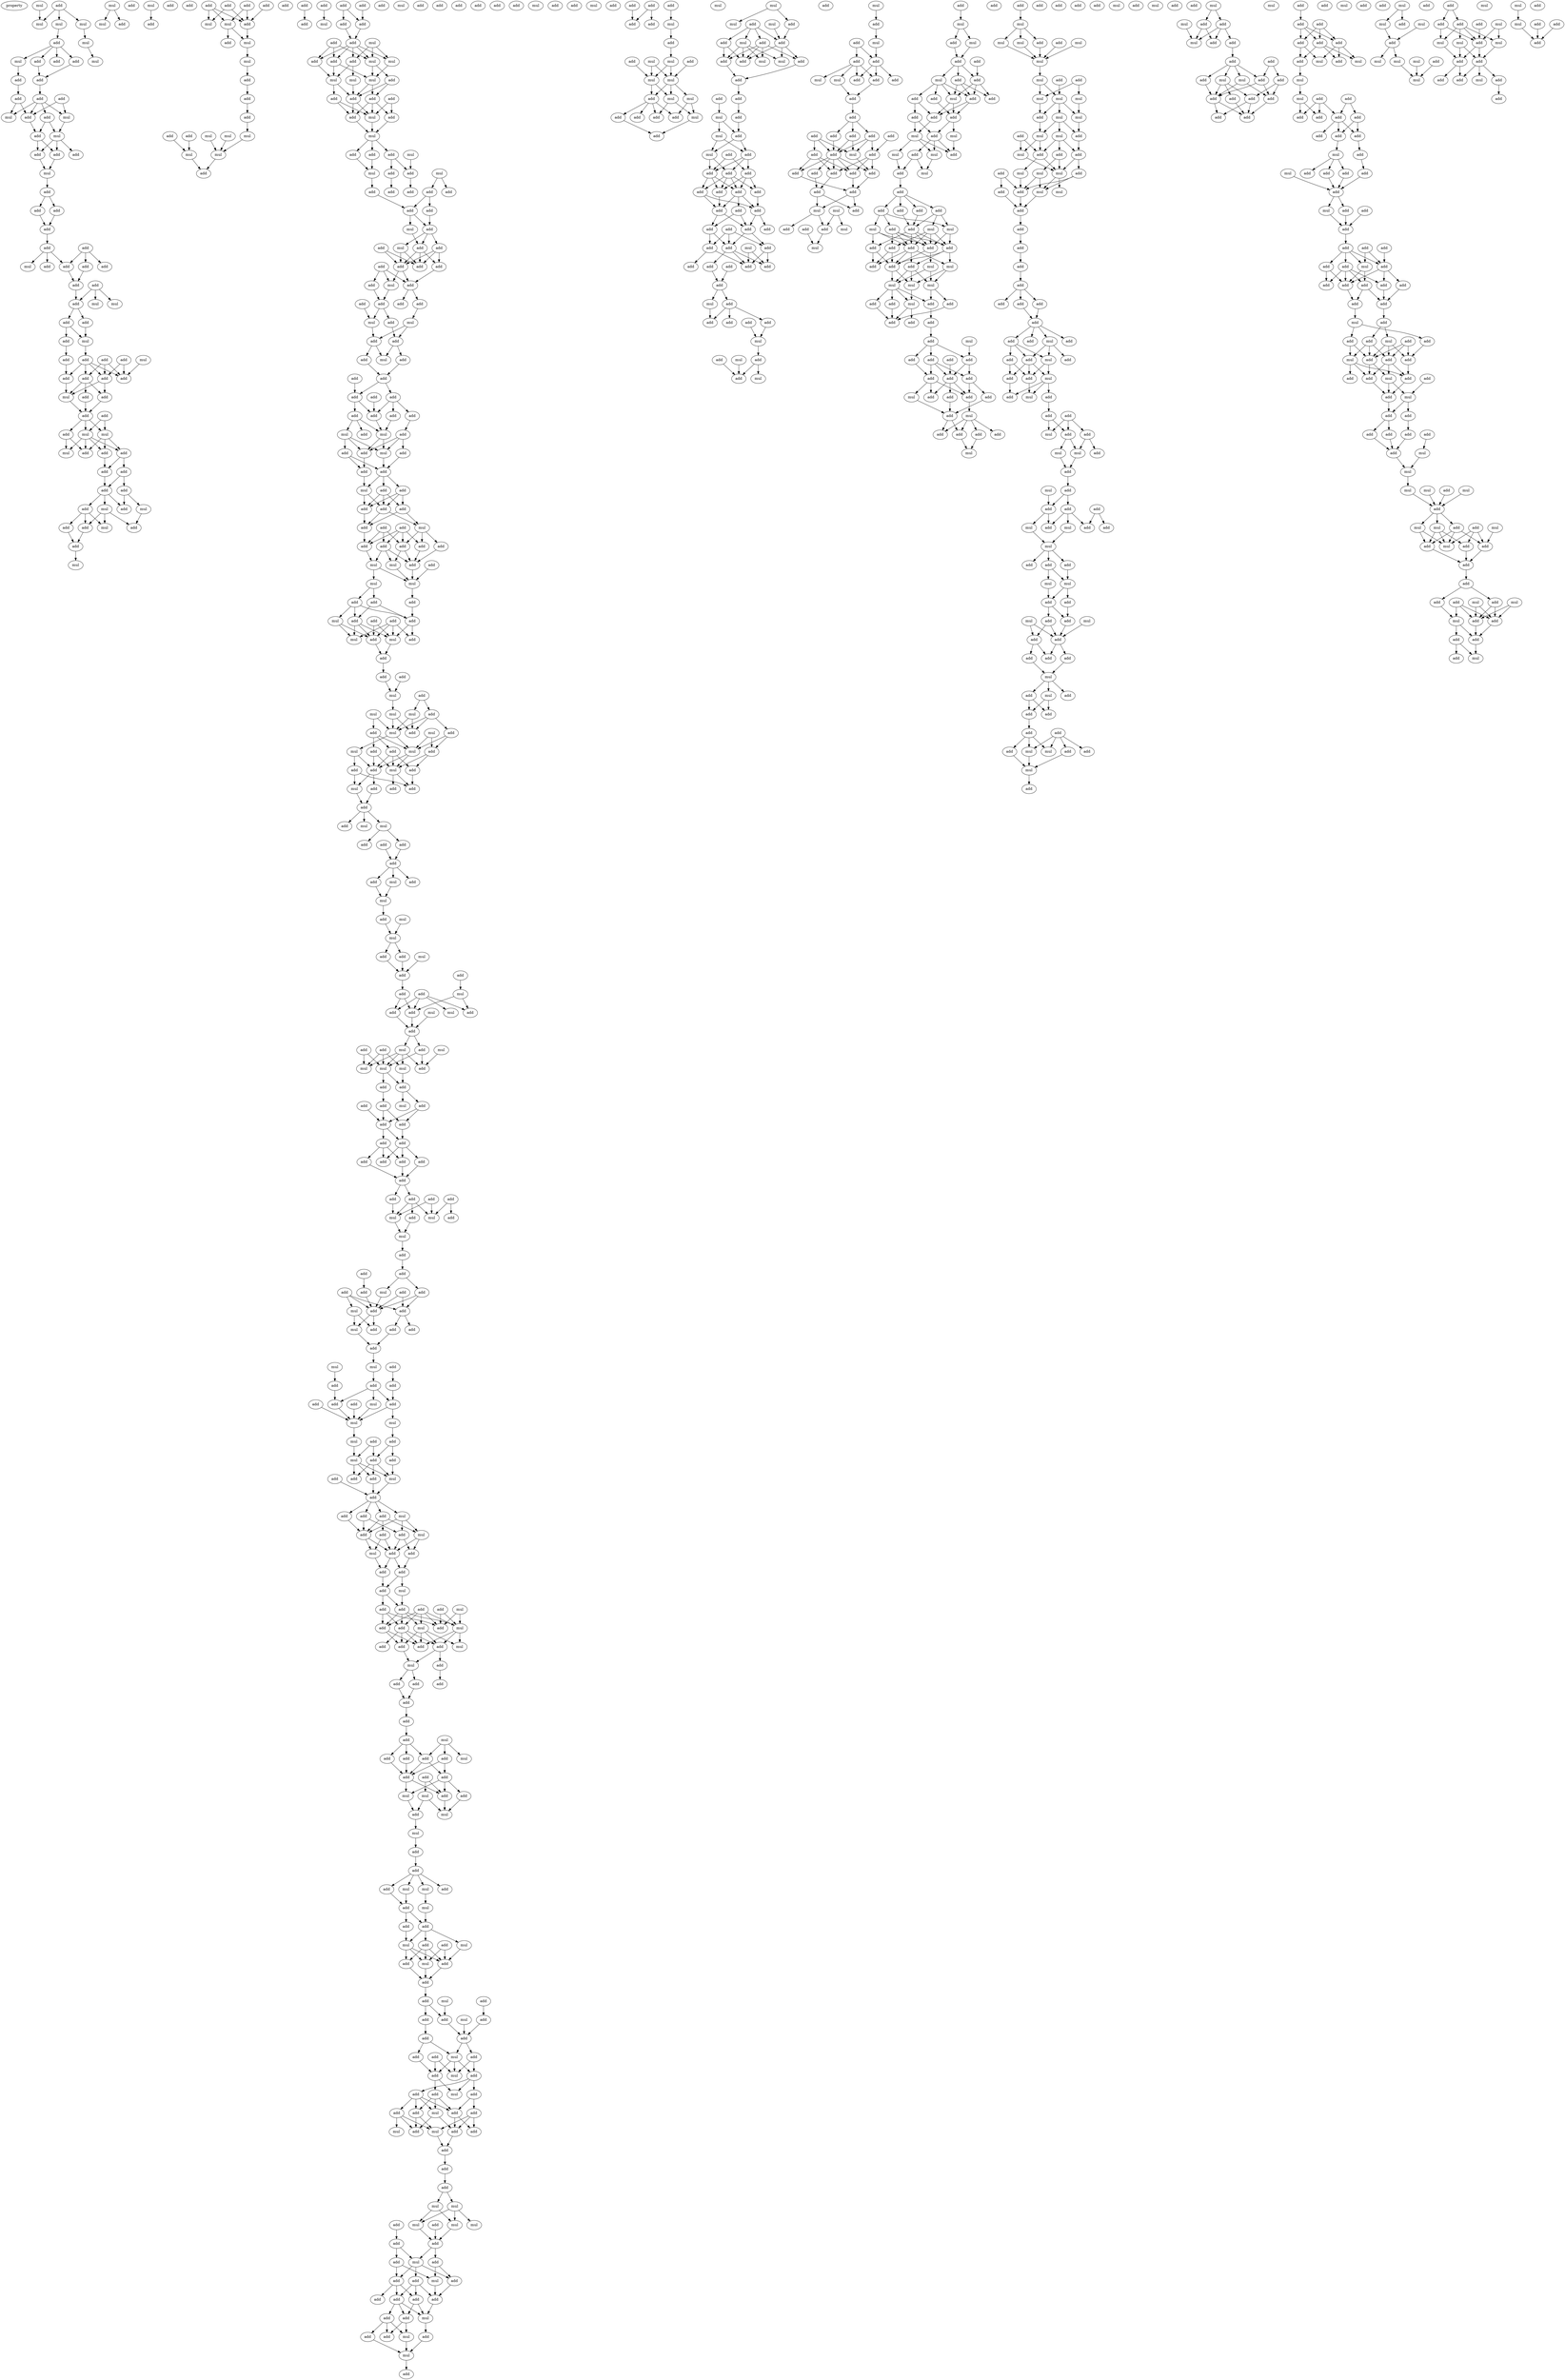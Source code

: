digraph {
    node [fontcolor=black]
    property [mul=2,lf=1.4]
    0 [ label = mul ];
    1 [ label = add ];
    2 [ label = mul ];
    3 [ label = mul ];
    4 [ label = mul ];
    5 [ label = add ];
    6 [ label = mul ];
    7 [ label = mul ];
    8 [ label = add ];
    9 [ label = mul ];
    10 [ label = add ];
    11 [ label = add ];
    12 [ label = add ];
    13 [ label = add ];
    14 [ label = add ];
    15 [ label = add ];
    16 [ label = add ];
    17 [ label = add ];
    18 [ label = add ];
    19 [ label = mul ];
    20 [ label = mul ];
    21 [ label = add ];
    22 [ label = mul ];
    23 [ label = add ];
    24 [ label = mul ];
    25 [ label = add ];
    26 [ label = add ];
    27 [ label = mul ];
    28 [ label = mul ];
    29 [ label = add ];
    30 [ label = add ];
    31 [ label = add ];
    32 [ label = add ];
    33 [ label = mul ];
    34 [ label = add ];
    35 [ label = add ];
    36 [ label = add ];
    37 [ label = add ];
    38 [ label = add ];
    39 [ label = add ];
    40 [ label = add ];
    41 [ label = add ];
    42 [ label = mul ];
    43 [ label = add ];
    44 [ label = add ];
    45 [ label = add ];
    46 [ label = add ];
    47 [ label = add ];
    48 [ label = mul ];
    49 [ label = mul ];
    50 [ label = add ];
    51 [ label = add ];
    52 [ label = mul ];
    53 [ label = add ];
    54 [ label = add ];
    55 [ label = mul ];
    56 [ label = add ];
    57 [ label = add ];
    58 [ label = add ];
    59 [ label = add ];
    60 [ label = add ];
    61 [ label = add ];
    62 [ label = add ];
    63 [ label = add ];
    64 [ label = add ];
    65 [ label = add ];
    66 [ label = mul ];
    67 [ label = add ];
    68 [ label = add ];
    69 [ label = add ];
    70 [ label = mul ];
    71 [ label = mul ];
    72 [ label = add ];
    73 [ label = add ];
    74 [ label = mul ];
    75 [ label = add ];
    76 [ label = add ];
    77 [ label = add ];
    78 [ label = add ];
    79 [ label = add ];
    80 [ label = mul ];
    81 [ label = add ];
    82 [ label = mul ];
    83 [ label = add ];
    84 [ label = add ];
    85 [ label = add ];
    86 [ label = add ];
    87 [ label = mul ];
    88 [ label = add ];
    89 [ label = add ];
    90 [ label = add ];
    91 [ label = add ];
    92 [ label = add ];
    93 [ label = mul ];
    94 [ label = mul ];
    95 [ label = mul ];
    96 [ label = add ];
    97 [ label = mul ];
    98 [ label = add ];
    99 [ label = mul ];
    100 [ label = add ];
    101 [ label = add ];
    102 [ label = add ];
    103 [ label = add ];
    104 [ label = add ];
    105 [ label = mul ];
    106 [ label = mul ];
    107 [ label = add ];
    108 [ label = mul ];
    109 [ label = mul ];
    110 [ label = mul ];
    111 [ label = add ];
    112 [ label = add ];
    113 [ label = add ];
    114 [ label = add ];
    115 [ label = add ];
    116 [ label = mul ];
    117 [ label = add ];
    118 [ label = add ];
    119 [ label = add ];
    120 [ label = mul ];
    121 [ label = add ];
    122 [ label = add ];
    123 [ label = add ];
    124 [ label = mul ];
    125 [ label = add ];
    126 [ label = add ];
    127 [ label = mul ];
    128 [ label = mul ];
    129 [ label = mul ];
    130 [ label = mul ];
    131 [ label = add ];
    132 [ label = add ];
    133 [ label = add ];
    134 [ label = add ];
    135 [ label = add ];
    136 [ label = add ];
    137 [ label = mul ];
    138 [ label = add ];
    139 [ label = mul ];
    140 [ label = mul ];
    141 [ label = add ];
    142 [ label = add ];
    143 [ label = add ];
    144 [ label = mul ];
    145 [ label = add ];
    146 [ label = add ];
    147 [ label = mul ];
    148 [ label = add ];
    149 [ label = add ];
    150 [ label = add ];
    151 [ label = add ];
    152 [ label = add ];
    153 [ label = add ];
    154 [ label = add ];
    155 [ label = add ];
    156 [ label = mul ];
    157 [ label = add ];
    158 [ label = add ];
    159 [ label = add ];
    160 [ label = add ];
    161 [ label = mul ];
    162 [ label = mul ];
    163 [ label = add ];
    164 [ label = add ];
    165 [ label = add ];
    166 [ label = add ];
    167 [ label = add ];
    168 [ label = add ];
    169 [ label = mul ];
    170 [ label = add ];
    171 [ label = add ];
    172 [ label = add ];
    173 [ label = add ];
    174 [ label = mul ];
    175 [ label = add ];
    176 [ label = mul ];
    177 [ label = add ];
    178 [ label = add ];
    179 [ label = mul ];
    180 [ label = add ];
    181 [ label = add ];
    182 [ label = add ];
    183 [ label = add ];
    184 [ label = add ];
    185 [ label = add ];
    186 [ label = add ];
    187 [ label = add ];
    188 [ label = add ];
    189 [ label = add ];
    190 [ label = add ];
    191 [ label = add ];
    192 [ label = mul ];
    193 [ label = mul ];
    194 [ label = add ];
    195 [ label = add ];
    196 [ label = add ];
    197 [ label = add ];
    198 [ label = add ];
    199 [ label = mul ];
    200 [ label = add ];
    201 [ label = add ];
    202 [ label = add ];
    203 [ label = add ];
    204 [ label = mul ];
    205 [ label = add ];
    206 [ label = add ];
    207 [ label = add ];
    208 [ label = add ];
    209 [ label = add ];
    210 [ label = add ];
    211 [ label = mul ];
    212 [ label = add ];
    213 [ label = add ];
    214 [ label = add ];
    215 [ label = add ];
    216 [ label = add ];
    217 [ label = add ];
    218 [ label = add ];
    219 [ label = mul ];
    220 [ label = mul ];
    221 [ label = mul ];
    222 [ label = mul ];
    223 [ label = add ];
    224 [ label = add ];
    225 [ label = add ];
    226 [ label = mul ];
    227 [ label = add ];
    228 [ label = add ];
    229 [ label = add ];
    230 [ label = add ];
    231 [ label = add ];
    232 [ label = add ];
    233 [ label = mul ];
    234 [ label = mul ];
    235 [ label = add ];
    236 [ label = add ];
    237 [ label = add ];
    238 [ label = mul ];
    239 [ label = add ];
    240 [ label = mul ];
    241 [ label = mul ];
    242 [ label = add ];
    243 [ label = mul ];
    244 [ label = mul ];
    245 [ label = add ];
    246 [ label = mul ];
    247 [ label = add ];
    248 [ label = add ];
    249 [ label = mul ];
    250 [ label = add ];
    251 [ label = add ];
    252 [ label = mul ];
    253 [ label = add ];
    254 [ label = add ];
    255 [ label = add ];
    256 [ label = add ];
    257 [ label = mul ];
    258 [ label = add ];
    259 [ label = add ];
    260 [ label = mul ];
    261 [ label = add ];
    262 [ label = add ];
    263 [ label = add ];
    264 [ label = mul ];
    265 [ label = add ];
    266 [ label = mul ];
    267 [ label = add ];
    268 [ label = add ];
    269 [ label = add ];
    270 [ label = add ];
    271 [ label = add ];
    272 [ label = add ];
    273 [ label = add ];
    274 [ label = mul ];
    275 [ label = add ];
    276 [ label = mul ];
    277 [ label = add ];
    278 [ label = mul ];
    279 [ label = mul ];
    280 [ label = add ];
    281 [ label = add ];
    282 [ label = add ];
    283 [ label = mul ];
    284 [ label = add ];
    285 [ label = add ];
    286 [ label = add ];
    287 [ label = add ];
    288 [ label = mul ];
    289 [ label = mul ];
    290 [ label = add ];
    291 [ label = mul ];
    292 [ label = add ];
    293 [ label = add ];
    294 [ label = add ];
    295 [ label = add ];
    296 [ label = mul ];
    297 [ label = mul ];
    298 [ label = add ];
    299 [ label = add ];
    300 [ label = mul ];
    301 [ label = mul ];
    302 [ label = mul ];
    303 [ label = add ];
    304 [ label = add ];
    305 [ label = add ];
    306 [ label = add ];
    307 [ label = mul ];
    308 [ label = add ];
    309 [ label = add ];
    310 [ label = add ];
    311 [ label = add ];
    312 [ label = add ];
    313 [ label = add ];
    314 [ label = add ];
    315 [ label = add ];
    316 [ label = add ];
    317 [ label = add ];
    318 [ label = add ];
    319 [ label = add ];
    320 [ label = add ];
    321 [ label = add ];
    322 [ label = add ];
    323 [ label = add ];
    324 [ label = mul ];
    325 [ label = add ];
    326 [ label = mul ];
    327 [ label = mul ];
    328 [ label = add ];
    329 [ label = mul ];
    330 [ label = add ];
    331 [ label = add ];
    332 [ label = add ];
    333 [ label = add ];
    334 [ label = add ];
    335 [ label = add ];
    336 [ label = add ];
    337 [ label = mul ];
    338 [ label = add ];
    339 [ label = add ];
    340 [ label = mul ];
    341 [ label = add ];
    342 [ label = mul ];
    343 [ label = add ];
    344 [ label = add ];
    345 [ label = add ];
    346 [ label = mul ];
    347 [ label = add ];
    348 [ label = mul ];
    349 [ label = add ];
    350 [ label = add ];
    351 [ label = add ];
    352 [ label = add ];
    353 [ label = add ];
    354 [ label = add ];
    355 [ label = mul ];
    356 [ label = add ];
    357 [ label = mul ];
    358 [ label = mul ];
    359 [ label = mul ];
    360 [ label = add ];
    361 [ label = add ];
    362 [ label = add ];
    363 [ label = add ];
    364 [ label = mul ];
    365 [ label = add ];
    366 [ label = add ];
    367 [ label = add ];
    368 [ label = mul ];
    369 [ label = add ];
    370 [ label = add ];
    371 [ label = add ];
    372 [ label = add ];
    373 [ label = add ];
    374 [ label = mul ];
    375 [ label = add ];
    376 [ label = add ];
    377 [ label = add ];
    378 [ label = mul ];
    379 [ label = add ];
    380 [ label = add ];
    381 [ label = mul ];
    382 [ label = add ];
    383 [ label = add ];
    384 [ label = add ];
    385 [ label = mul ];
    386 [ label = add ];
    387 [ label = add ];
    388 [ label = add ];
    389 [ label = add ];
    390 [ label = mul ];
    391 [ label = mul ];
    392 [ label = add ];
    393 [ label = add ];
    394 [ label = add ];
    395 [ label = mul ];
    396 [ label = add ];
    397 [ label = mul ];
    398 [ label = add ];
    399 [ label = add ];
    400 [ label = add ];
    401 [ label = add ];
    402 [ label = mul ];
    403 [ label = add ];
    404 [ label = add ];
    405 [ label = add ];
    406 [ label = add ];
    407 [ label = add ];
    408 [ label = mul ];
    409 [ label = add ];
    410 [ label = add ];
    411 [ label = add ];
    412 [ label = add ];
    413 [ label = add ];
    414 [ label = mul ];
    415 [ label = add ];
    416 [ label = add ];
    417 [ label = add ];
    418 [ label = add ];
    419 [ label = mul ];
    420 [ label = mul ];
    421 [ label = add ];
    422 [ label = mul ];
    423 [ label = add ];
    424 [ label = mul ];
    425 [ label = add ];
    426 [ label = add ];
    427 [ label = add ];
    428 [ label = add ];
    429 [ label = mul ];
    430 [ label = add ];
    431 [ label = mul ];
    432 [ label = mul ];
    433 [ label = add ];
    434 [ label = add ];
    435 [ label = add ];
    436 [ label = add ];
    437 [ label = mul ];
    438 [ label = mul ];
    439 [ label = add ];
    440 [ label = mul ];
    441 [ label = add ];
    442 [ label = add ];
    443 [ label = mul ];
    444 [ label = add ];
    445 [ label = add ];
    446 [ label = add ];
    447 [ label = mul ];
    448 [ label = add ];
    449 [ label = mul ];
    450 [ label = add ];
    451 [ label = add ];
    452 [ label = add ];
    453 [ label = add ];
    454 [ label = add ];
    455 [ label = mul ];
    456 [ label = add ];
    457 [ label = add ];
    458 [ label = add ];
    459 [ label = add ];
    460 [ label = mul ];
    461 [ label = add ];
    462 [ label = add ];
    463 [ label = add ];
    464 [ label = mul ];
    465 [ label = add ];
    466 [ label = add ];
    467 [ label = add ];
    468 [ label = mul ];
    469 [ label = add ];
    470 [ label = add ];
    471 [ label = mul ];
    472 [ label = add ];
    473 [ label = mul ];
    474 [ label = add ];
    475 [ label = add ];
    476 [ label = add ];
    477 [ label = add ];
    478 [ label = add ];
    479 [ label = mul ];
    480 [ label = mul ];
    481 [ label = mul ];
    482 [ label = mul ];
    483 [ label = mul ];
    484 [ label = add ];
    485 [ label = add ];
    486 [ label = add ];
    487 [ label = add ];
    488 [ label = add ];
    489 [ label = mul ];
    490 [ label = add ];
    491 [ label = mul ];
    492 [ label = add ];
    493 [ label = add ];
    494 [ label = add ];
    495 [ label = add ];
    496 [ label = add ];
    497 [ label = add ];
    498 [ label = add ];
    499 [ label = mul ];
    500 [ label = add ];
    501 [ label = add ];
    502 [ label = add ];
    503 [ label = mul ];
    504 [ label = add ];
    505 [ label = add ];
    506 [ label = mul ];
    507 [ label = add ];
    508 [ label = add ];
    509 [ label = add ];
    510 [ label = add ];
    511 [ label = add ];
    512 [ label = add ];
    513 [ label = mul ];
    514 [ label = add ];
    515 [ label = mul ];
    516 [ label = mul ];
    517 [ label = add ];
    518 [ label = add ];
    519 [ label = mul ];
    520 [ label = mul ];
    521 [ label = mul ];
    522 [ label = add ];
    523 [ label = mul ];
    524 [ label = mul ];
    525 [ label = add ];
    526 [ label = add ];
    527 [ label = add ];
    528 [ label = add ];
    529 [ label = mul ];
    530 [ label = add ];
    531 [ label = mul ];
    532 [ label = add ];
    533 [ label = mul ];
    534 [ label = mul ];
    535 [ label = add ];
    536 [ label = add ];
    537 [ label = add ];
    538 [ label = add ];
    539 [ label = mul ];
    540 [ label = add ];
    541 [ label = mul ];
    542 [ label = add ];
    543 [ label = mul ];
    544 [ label = add ];
    545 [ label = add ];
    546 [ label = add ];
    547 [ label = add ];
    548 [ label = mul ];
    549 [ label = add ];
    550 [ label = mul ];
    551 [ label = add ];
    552 [ label = mul ];
    553 [ label = add ];
    554 [ label = add ];
    555 [ label = add ];
    556 [ label = add ];
    557 [ label = add ];
    558 [ label = add ];
    559 [ label = add ];
    560 [ label = add ];
    561 [ label = add ];
    562 [ label = add ];
    563 [ label = add ];
    564 [ label = add ];
    565 [ label = add ];
    566 [ label = add ];
    567 [ label = add ];
    568 [ label = add ];
    569 [ label = add ];
    570 [ label = add ];
    571 [ label = add ];
    572 [ label = mul ];
    573 [ label = add ];
    574 [ label = add ];
    575 [ label = add ];
    576 [ label = add ];
    577 [ label = add ];
    578 [ label = add ];
    579 [ label = mul ];
    580 [ label = add ];
    581 [ label = add ];
    582 [ label = add ];
    583 [ label = add ];
    584 [ label = add ];
    585 [ label = mul ];
    586 [ label = mul ];
    587 [ label = add ];
    588 [ label = add ];
    589 [ label = add ];
    590 [ label = add ];
    591 [ label = mul ];
    592 [ label = mul ];
    593 [ label = add ];
    594 [ label = mul ];
    595 [ label = add ];
    596 [ label = add ];
    597 [ label = add ];
    598 [ label = mul ];
    599 [ label = add ];
    600 [ label = add ];
    601 [ label = mul ];
    602 [ label = add ];
    603 [ label = add ];
    604 [ label = add ];
    605 [ label = add ];
    606 [ label = add ];
    607 [ label = add ];
    608 [ label = add ];
    609 [ label = add ];
    610 [ label = mul ];
    611 [ label = add ];
    612 [ label = add ];
    613 [ label = add ];
    614 [ label = add ];
    615 [ label = add ];
    616 [ label = add ];
    617 [ label = add ];
    618 [ label = add ];
    619 [ label = add ];
    620 [ label = add ];
    621 [ label = add ];
    622 [ label = mul ];
    623 [ label = mul ];
    624 [ label = add ];
    625 [ label = add ];
    626 [ label = add ];
    627 [ label = add ];
    628 [ label = mul ];
    629 [ label = mul ];
    630 [ label = mul ];
    631 [ label = add ];
    632 [ label = mul ];
    633 [ label = add ];
    634 [ label = add ];
    635 [ label = add ];
    636 [ label = add ];
    637 [ label = mul ];
    638 [ label = add ];
    639 [ label = add ];
    640 [ label = add ];
    641 [ label = mul ];
    642 [ label = add ];
    643 [ label = add ];
    644 [ label = add ];
    645 [ label = add ];
    646 [ label = add ];
    647 [ label = mul ];
    648 [ label = mul ];
    649 [ label = add ];
    650 [ label = mul ];
    651 [ label = mul ];
    652 [ label = add ];
    653 [ label = mul ];
    654 [ label = add ];
    655 [ label = add ];
    656 [ label = add ];
    657 [ label = add ];
    658 [ label = add ];
    659 [ label = add ];
    660 [ label = mul ];
    661 [ label = mul ];
    662 [ label = add ];
    663 [ label = mul ];
    664 [ label = add ];
    665 [ label = add ];
    666 [ label = add ];
    667 [ label = add ];
    668 [ label = add ];
    669 [ label = add ];
    670 [ label = mul ];
    671 [ label = add ];
    672 [ label = mul ];
    673 [ label = add ];
    674 [ label = add ];
    675 [ label = mul ];
    676 [ label = mul ];
    677 [ label = mul ];
    678 [ label = add ];
    679 [ label = add ];
    680 [ label = add ];
    681 [ label = mul ];
    682 [ label = add ];
    683 [ label = add ];
    684 [ label = add ];
    685 [ label = add ];
    686 [ label = mul ];
    687 [ label = add ];
    688 [ label = add ];
    689 [ label = add ];
    690 [ label = add ];
    691 [ label = add ];
    692 [ label = add ];
    693 [ label = add ];
    694 [ label = add ];
    695 [ label = add ];
    696 [ label = add ];
    697 [ label = add ];
    698 [ label = mul ];
    699 [ label = add ];
    700 [ label = add ];
    701 [ label = mul ];
    702 [ label = add ];
    703 [ label = add ];
    704 [ label = add ];
    705 [ label = add ];
    706 [ label = add ];
    707 [ label = mul ];
    708 [ label = add ];
    709 [ label = mul ];
    710 [ label = add ];
    711 [ label = mul ];
    712 [ label = add ];
    713 [ label = mul ];
    714 [ label = mul ];
    715 [ label = mul ];
    716 [ label = add ];
    717 [ label = mul ];
    718 [ label = add ];
    719 [ label = mul ];
    720 [ label = mul ];
    721 [ label = mul ];
    722 [ label = add ];
    723 [ label = mul ];
    724 [ label = mul ];
    725 [ label = add ];
    726 [ label = mul ];
    727 [ label = mul ];
    728 [ label = add ];
    729 [ label = add ];
    730 [ label = add ];
    731 [ label = add ];
    732 [ label = mul ];
    733 [ label = mul ];
    734 [ label = add ];
    735 [ label = mul ];
    736 [ label = mul ];
    737 [ label = add ];
    738 [ label = mul ];
    739 [ label = add ];
    740 [ label = mul ];
    741 [ label = add ];
    742 [ label = add ];
    743 [ label = add ];
    744 [ label = add ];
    745 [ label = add ];
    746 [ label = add ];
    747 [ label = add ];
    748 [ label = add ];
    749 [ label = add ];
    750 [ label = add ];
    751 [ label = add ];
    752 [ label = add ];
    753 [ label = add ];
    754 [ label = add ];
    755 [ label = mul ];
    756 [ label = add ];
    757 [ label = add ];
    758 [ label = add ];
    759 [ label = add ];
    760 [ label = mul ];
    761 [ label = add ];
    762 [ label = add ];
    763 [ label = mul ];
    764 [ label = mul ];
    765 [ label = add ];
    766 [ label = add ];
    767 [ label = add ];
    768 [ label = add ];
    769 [ label = mul ];
    770 [ label = add ];
    771 [ label = add ];
    772 [ label = mul ];
    773 [ label = mul ];
    774 [ label = add ];
    775 [ label = add ];
    776 [ label = mul ];
    777 [ label = add ];
    778 [ label = add ];
    779 [ label = add ];
    780 [ label = add ];
    781 [ label = add ];
    782 [ label = add ];
    783 [ label = add ];
    784 [ label = mul ];
    785 [ label = mul ];
    786 [ label = mul ];
    787 [ label = add ];
    788 [ label = add ];
    789 [ label = add ];
    790 [ label = add ];
    791 [ label = add ];
    792 [ label = mul ];
    793 [ label = mul ];
    794 [ label = add ];
    795 [ label = add ];
    796 [ label = add ];
    797 [ label = add ];
    798 [ label = mul ];
    799 [ label = mul ];
    800 [ label = add ];
    801 [ label = add ];
    802 [ label = add ];
    803 [ label = mul ];
    804 [ label = add ];
    805 [ label = add ];
    806 [ label = mul ];
    807 [ label = add ];
    808 [ label = mul ];
    809 [ label = add ];
    810 [ label = add ];
    811 [ label = add ];
    812 [ label = add ];
    813 [ label = add ];
    814 [ label = add ];
    815 [ label = mul ];
    816 [ label = add ];
    817 [ label = add ];
    818 [ label = mul ];
    819 [ label = mul ];
    820 [ label = add ];
    821 [ label = mul ];
    822 [ label = add ];
    823 [ label = add ];
    824 [ label = add ];
    825 [ label = mul ];
    826 [ label = add ];
    827 [ label = mul ];
    828 [ label = add ];
    829 [ label = mul ];
    830 [ label = mul ];
    831 [ label = add ];
    832 [ label = add ];
    833 [ label = add ];
    834 [ label = add ];
    835 [ label = mul ];
    836 [ label = add ];
    837 [ label = add ];
    838 [ label = mul ];
    839 [ label = add ];
    840 [ label = add ];
    841 [ label = add ];
    842 [ label = add ];
    843 [ label = add ];
    844 [ label = add ];
    845 [ label = add ];
    846 [ label = add ];
    847 [ label = add ];
    848 [ label = add ];
    849 [ label = add ];
    850 [ label = add ];
    851 [ label = add ];
    852 [ label = add ];
    853 [ label = add ];
    854 [ label = mul ];
    855 [ label = mul ];
    856 [ label = mul ];
    857 [ label = add ];
    858 [ label = add ];
    859 [ label = mul ];
    860 [ label = add ];
    861 [ label = add ];
    862 [ label = add ];
    863 [ label = add ];
    864 [ label = add ];
    865 [ label = add ];
    866 [ label = add ];
    867 [ label = mul ];
    868 [ label = add ];
    869 [ label = add ];
    870 [ label = add ];
    871 [ label = add ];
    872 [ label = add ];
    873 [ label = mul ];
    874 [ label = add ];
    875 [ label = add ];
    876 [ label = add ];
    877 [ label = add ];
    878 [ label = mul ];
    879 [ label = add ];
    880 [ label = add ];
    881 [ label = add ];
    882 [ label = add ];
    883 [ label = mul ];
    884 [ label = add ];
    885 [ label = add ];
    886 [ label = add ];
    887 [ label = add ];
    888 [ label = add ];
    889 [ label = add ];
    890 [ label = add ];
    891 [ label = add ];
    892 [ label = add ];
    893 [ label = add ];
    894 [ label = add ];
    895 [ label = mul ];
    896 [ label = mul ];
    897 [ label = add ];
    898 [ label = add ];
    899 [ label = add ];
    900 [ label = add ];
    901 [ label = add ];
    902 [ label = add ];
    903 [ label = add ];
    904 [ label = mul ];
    905 [ label = mul ];
    906 [ label = add ];
    907 [ label = add ];
    908 [ label = add ];
    909 [ label = add ];
    910 [ label = add ];
    911 [ label = mul ];
    912 [ label = add ];
    913 [ label = add ];
    914 [ label = add ];
    915 [ label = add ];
    916 [ label = add ];
    917 [ label = add ];
    918 [ label = add ];
    919 [ label = mul ];
    920 [ label = mul ];
    921 [ label = mul ];
    922 [ label = mul ];
    923 [ label = add ];
    924 [ label = mul ];
    925 [ label = mul ];
    926 [ label = add ];
    927 [ label = add ];
    928 [ label = mul ];
    929 [ label = mul ];
    930 [ label = add ];
    931 [ label = mul ];
    932 [ label = add ];
    933 [ label = mul ];
    934 [ label = add ];
    935 [ label = add ];
    936 [ label = add ];
    937 [ label = add ];
    938 [ label = add ];
    939 [ label = mul ];
    940 [ label = mul ];
    941 [ label = add ];
    942 [ label = add ];
    943 [ label = add ];
    944 [ label = mul ];
    945 [ label = add ];
    946 [ label = add ];
    947 [ label = add ];
    948 [ label = add ];
    949 [ label = add ];
    950 [ label = add ];
    951 [ label = mul ];
    952 [ label = mul ];
    953 [ label = mul ];
    954 [ label = mul ];
    955 [ label = add ];
    956 [ label = add ];
    957 [ label = mul ];
    958 [ label = mul ];
    959 [ label = mul ];
    960 [ label = add ];
    961 [ label = mul ];
    962 [ label = add ];
    963 [ label = add ];
    964 [ label = mul ];
    965 [ label = add ];
    966 [ label = add ];
    967 [ label = add ];
    968 [ label = add ];
    969 [ label = mul ];
    970 [ label = mul ];
    971 [ label = mul ];
    972 [ label = add ];
    973 [ label = add ];
    974 [ label = mul ];
    975 [ label = mul ];
    976 [ label = add ];
    977 [ label = add ];
    978 [ label = add ];
    979 [ label = add ];
    980 [ label = mul ];
    981 [ label = mul ];
    982 [ label = add ];
    983 [ label = add ];
    984 [ label = add ];
    985 [ label = add ];
    0 -> 4 [ name = 0 ];
    1 -> 2 [ name = 1 ];
    1 -> 3 [ name = 2 ];
    1 -> 4 [ name = 3 ];
    2 -> 6 [ name = 4 ];
    3 -> 5 [ name = 5 ];
    5 -> 8 [ name = 6 ];
    5 -> 9 [ name = 7 ];
    5 -> 10 [ name = 8 ];
    5 -> 11 [ name = 9 ];
    6 -> 7 [ name = 10 ];
    8 -> 12 [ name = 11 ];
    9 -> 13 [ name = 12 ];
    10 -> 12 [ name = 13 ];
    12 -> 15 [ name = 14 ];
    13 -> 14 [ name = 15 ];
    14 -> 17 [ name = 16 ];
    14 -> 20 [ name = 17 ];
    15 -> 17 [ name = 18 ];
    15 -> 18 [ name = 19 ];
    15 -> 19 [ name = 20 ];
    15 -> 20 [ name = 21 ];
    16 -> 17 [ name = 22 ];
    16 -> 19 [ name = 23 ];
    17 -> 21 [ name = 24 ];
    18 -> 21 [ name = 25 ];
    18 -> 22 [ name = 26 ];
    19 -> 22 [ name = 27 ];
    21 -> 25 [ name = 28 ];
    21 -> 26 [ name = 29 ];
    22 -> 23 [ name = 30 ];
    22 -> 25 [ name = 31 ];
    22 -> 26 [ name = 32 ];
    24 -> 28 [ name = 33 ];
    24 -> 29 [ name = 34 ];
    25 -> 27 [ name = 35 ];
    26 -> 27 [ name = 36 ];
    27 -> 30 [ name = 37 ];
    30 -> 31 [ name = 38 ];
    30 -> 34 [ name = 39 ];
    31 -> 35 [ name = 40 ];
    33 -> 36 [ name = 41 ];
    34 -> 35 [ name = 42 ];
    35 -> 37 [ name = 43 ];
    37 -> 39 [ name = 44 ];
    37 -> 40 [ name = 45 ];
    37 -> 42 [ name = 46 ];
    38 -> 39 [ name = 47 ];
    38 -> 41 [ name = 48 ];
    38 -> 43 [ name = 49 ];
    39 -> 45 [ name = 50 ];
    43 -> 45 [ name = 51 ];
    44 -> 46 [ name = 52 ];
    44 -> 48 [ name = 53 ];
    44 -> 49 [ name = 54 ];
    45 -> 46 [ name = 55 ];
    46 -> 50 [ name = 56 ];
    46 -> 51 [ name = 57 ];
    50 -> 52 [ name = 58 ];
    51 -> 52 [ name = 59 ];
    51 -> 53 [ name = 60 ];
    52 -> 56 [ name = 61 ];
    53 -> 58 [ name = 62 ];
    54 -> 60 [ name = 63 ];
    54 -> 61 [ name = 64 ];
    54 -> 62 [ name = 65 ];
    55 -> 61 [ name = 66 ];
    56 -> 59 [ name = 67 ];
    56 -> 60 [ name = 68 ];
    56 -> 61 [ name = 69 ];
    56 -> 62 [ name = 70 ];
    57 -> 60 [ name = 71 ];
    57 -> 61 [ name = 72 ];
    58 -> 59 [ name = 73 ];
    59 -> 66 [ name = 74 ];
    60 -> 65 [ name = 75 ];
    60 -> 66 [ name = 76 ];
    62 -> 64 [ name = 77 ];
    62 -> 65 [ name = 78 ];
    62 -> 66 [ name = 79 ];
    64 -> 68 [ name = 80 ];
    65 -> 68 [ name = 81 ];
    66 -> 68 [ name = 82 ];
    67 -> 70 [ name = 83 ];
    67 -> 71 [ name = 84 ];
    68 -> 69 [ name = 85 ];
    68 -> 70 [ name = 86 ];
    68 -> 71 [ name = 87 ];
    69 -> 73 [ name = 88 ];
    69 -> 74 [ name = 89 ];
    70 -> 72 [ name = 90 ];
    70 -> 73 [ name = 91 ];
    70 -> 74 [ name = 92 ];
    70 -> 75 [ name = 93 ];
    71 -> 72 [ name = 94 ];
    71 -> 73 [ name = 95 ];
    71 -> 75 [ name = 96 ];
    72 -> 76 [ name = 97 ];
    72 -> 77 [ name = 98 ];
    75 -> 76 [ name = 99 ];
    76 -> 78 [ name = 100 ];
    77 -> 78 [ name = 101 ];
    77 -> 79 [ name = 102 ];
    78 -> 81 [ name = 103 ];
    78 -> 82 [ name = 104 ];
    78 -> 83 [ name = 105 ];
    79 -> 80 [ name = 106 ];
    79 -> 81 [ name = 107 ];
    80 -> 85 [ name = 108 ];
    82 -> 84 [ name = 109 ];
    82 -> 85 [ name = 110 ];
    82 -> 87 [ name = 111 ];
    83 -> 84 [ name = 112 ];
    83 -> 86 [ name = 113 ];
    83 -> 87 [ name = 114 ];
    84 -> 88 [ name = 115 ];
    86 -> 88 [ name = 116 ];
    88 -> 93 [ name = 117 ];
    89 -> 94 [ name = 118 ];
    89 -> 95 [ name = 119 ];
    89 -> 96 [ name = 120 ];
    90 -> 95 [ name = 121 ];
    90 -> 96 [ name = 122 ];
    91 -> 94 [ name = 123 ];
    91 -> 96 [ name = 124 ];
    92 -> 96 [ name = 125 ];
    95 -> 97 [ name = 126 ];
    95 -> 98 [ name = 127 ];
    96 -> 97 [ name = 128 ];
    97 -> 99 [ name = 129 ];
    99 -> 101 [ name = 130 ];
    101 -> 102 [ name = 131 ];
    102 -> 103 [ name = 132 ];
    103 -> 108 [ name = 133 ];
    104 -> 109 [ name = 134 ];
    105 -> 110 [ name = 135 ];
    106 -> 110 [ name = 136 ];
    107 -> 109 [ name = 137 ];
    108 -> 110 [ name = 138 ];
    109 -> 111 [ name = 139 ];
    110 -> 111 [ name = 140 ];
    112 -> 113 [ name = 141 ];
    114 -> 116 [ name = 142 ];
    115 -> 119 [ name = 143 ];
    117 -> 118 [ name = 144 ];
    117 -> 119 [ name = 145 ];
    118 -> 121 [ name = 146 ];
    119 -> 121 [ name = 147 ];
    120 -> 124 [ name = 148 ];
    120 -> 126 [ name = 149 ];
    120 -> 127 [ name = 150 ];
    121 -> 123 [ name = 151 ];
    121 -> 124 [ name = 152 ];
    121 -> 125 [ name = 153 ];
    121 -> 126 [ name = 154 ];
    121 -> 127 [ name = 155 ];
    122 -> 123 [ name = 156 ];
    122 -> 124 [ name = 157 ];
    122 -> 125 [ name = 158 ];
    123 -> 128 [ name = 159 ];
    123 -> 130 [ name = 160 ];
    124 -> 128 [ name = 161 ];
    124 -> 131 [ name = 162 ];
    125 -> 130 [ name = 163 ];
    126 -> 129 [ name = 164 ];
    126 -> 130 [ name = 165 ];
    127 -> 128 [ name = 166 ];
    128 -> 134 [ name = 167 ];
    128 -> 135 [ name = 168 ];
    129 -> 135 [ name = 169 ];
    130 -> 133 [ name = 170 ];
    130 -> 135 [ name = 171 ];
    131 -> 134 [ name = 172 ];
    131 -> 135 [ name = 173 ];
    132 -> 137 [ name = 174 ];
    132 -> 138 [ name = 175 ];
    133 -> 136 [ name = 176 ];
    133 -> 137 [ name = 177 ];
    134 -> 136 [ name = 178 ];
    134 -> 137 [ name = 179 ];
    134 -> 138 [ name = 180 ];
    135 -> 136 [ name = 181 ];
    135 -> 137 [ name = 182 ];
    136 -> 139 [ name = 183 ];
    137 -> 139 [ name = 184 ];
    138 -> 139 [ name = 185 ];
    139 -> 141 [ name = 186 ];
    139 -> 142 [ name = 187 ];
    139 -> 143 [ name = 188 ];
    140 -> 145 [ name = 189 ];
    141 -> 145 [ name = 190 ];
    141 -> 146 [ name = 191 ];
    142 -> 144 [ name = 192 ];
    143 -> 144 [ name = 193 ];
    144 -> 149 [ name = 194 ];
    145 -> 151 [ name = 195 ];
    146 -> 148 [ name = 196 ];
    147 -> 150 [ name = 197 ];
    147 -> 152 [ name = 198 ];
    149 -> 153 [ name = 199 ];
    152 -> 153 [ name = 200 ];
    152 -> 154 [ name = 201 ];
    153 -> 155 [ name = 202 ];
    153 -> 156 [ name = 203 ];
    154 -> 155 [ name = 204 ];
    155 -> 158 [ name = 205 ];
    155 -> 159 [ name = 206 ];
    155 -> 162 [ name = 207 ];
    156 -> 159 [ name = 208 ];
    158 -> 164 [ name = 209 ];
    158 -> 165 [ name = 210 ];
    158 -> 166 [ name = 211 ];
    159 -> 164 [ name = 212 ];
    159 -> 165 [ name = 213 ];
    159 -> 166 [ name = 214 ];
    160 -> 164 [ name = 215 ];
    160 -> 166 [ name = 216 ];
    162 -> 164 [ name = 217 ];
    162 -> 166 [ name = 218 ];
    163 -> 167 [ name = 219 ];
    163 -> 168 [ name = 220 ];
    163 -> 169 [ name = 221 ];
    164 -> 168 [ name = 222 ];
    164 -> 169 [ name = 223 ];
    165 -> 168 [ name = 224 ];
    167 -> 173 [ name = 225 ];
    168 -> 170 [ name = 226 ];
    168 -> 172 [ name = 227 ];
    169 -> 173 [ name = 228 ];
    170 -> 176 [ name = 229 ];
    171 -> 174 [ name = 230 ];
    173 -> 174 [ name = 231 ];
    173 -> 175 [ name = 232 ];
    174 -> 178 [ name = 233 ];
    175 -> 177 [ name = 234 ];
    176 -> 177 [ name = 235 ];
    176 -> 178 [ name = 236 ];
    177 -> 179 [ name = 237 ];
    177 -> 180 [ name = 238 ];
    178 -> 179 [ name = 239 ];
    178 -> 181 [ name = 240 ];
    180 -> 182 [ name = 241 ];
    181 -> 182 [ name = 242 ];
    182 -> 185 [ name = 243 ];
    182 -> 186 [ name = 244 ];
    183 -> 186 [ name = 245 ];
    184 -> 188 [ name = 246 ];
    185 -> 187 [ name = 247 ];
    185 -> 188 [ name = 248 ];
    185 -> 190 [ name = 249 ];
    186 -> 188 [ name = 250 ];
    186 -> 191 [ name = 251 ];
    187 -> 193 [ name = 252 ];
    188 -> 193 [ name = 253 ];
    190 -> 195 [ name = 254 ];
    191 -> 192 [ name = 255 ];
    191 -> 193 [ name = 256 ];
    191 -> 194 [ name = 257 ];
    192 -> 196 [ name = 258 ];
    192 -> 197 [ name = 259 ];
    192 -> 199 [ name = 260 ];
    193 -> 197 [ name = 261 ];
    193 -> 199 [ name = 262 ];
    195 -> 197 [ name = 263 ];
    195 -> 198 [ name = 264 ];
    195 -> 199 [ name = 265 ];
    196 -> 200 [ name = 266 ];
    196 -> 201 [ name = 267 ];
    197 -> 201 [ name = 268 ];
    198 -> 200 [ name = 269 ];
    199 -> 200 [ name = 270 ];
    200 -> 202 [ name = 271 ];
    200 -> 203 [ name = 272 ];
    200 -> 204 [ name = 273 ];
    201 -> 204 [ name = 274 ];
    202 -> 205 [ name = 275 ];
    202 -> 206 [ name = 276 ];
    202 -> 207 [ name = 277 ];
    203 -> 205 [ name = 278 ];
    203 -> 206 [ name = 279 ];
    203 -> 207 [ name = 280 ];
    204 -> 206 [ name = 281 ];
    204 -> 207 [ name = 282 ];
    205 -> 209 [ name = 283 ];
    205 -> 211 [ name = 284 ];
    206 -> 209 [ name = 285 ];
    206 -> 211 [ name = 286 ];
    207 -> 209 [ name = 287 ];
    208 -> 212 [ name = 288 ];
    208 -> 214 [ name = 289 ];
    208 -> 215 [ name = 290 ];
    208 -> 216 [ name = 291 ];
    209 -> 216 [ name = 292 ];
    210 -> 214 [ name = 293 ];
    210 -> 215 [ name = 294 ];
    210 -> 216 [ name = 295 ];
    211 -> 212 [ name = 296 ];
    211 -> 213 [ name = 297 ];
    211 -> 215 [ name = 298 ];
    212 -> 217 [ name = 299 ];
    213 -> 217 [ name = 300 ];
    214 -> 217 [ name = 301 ];
    214 -> 219 [ name = 302 ];
    214 -> 220 [ name = 303 ];
    215 -> 217 [ name = 304 ];
    215 -> 219 [ name = 305 ];
    216 -> 220 [ name = 306 ];
    217 -> 222 [ name = 307 ];
    218 -> 222 [ name = 308 ];
    219 -> 222 [ name = 309 ];
    220 -> 221 [ name = 310 ];
    220 -> 222 [ name = 311 ];
    221 -> 224 [ name = 312 ];
    221 -> 225 [ name = 313 ];
    222 -> 223 [ name = 314 ];
    223 -> 228 [ name = 315 ];
    224 -> 226 [ name = 316 ];
    224 -> 227 [ name = 317 ];
    224 -> 228 [ name = 318 ];
    225 -> 227 [ name = 319 ];
    225 -> 228 [ name = 320 ];
    226 -> 231 [ name = 321 ];
    226 -> 233 [ name = 322 ];
    227 -> 231 [ name = 323 ];
    227 -> 233 [ name = 324 ];
    227 -> 234 [ name = 325 ];
    228 -> 232 [ name = 326 ];
    228 -> 234 [ name = 327 ];
    229 -> 231 [ name = 328 ];
    229 -> 232 [ name = 329 ];
    229 -> 233 [ name = 330 ];
    229 -> 234 [ name = 331 ];
    230 -> 231 [ name = 332 ];
    230 -> 234 [ name = 333 ];
    231 -> 235 [ name = 334 ];
    234 -> 235 [ name = 335 ];
    235 -> 236 [ name = 336 ];
    236 -> 238 [ name = 337 ];
    237 -> 238 [ name = 338 ];
    238 -> 240 [ name = 339 ];
    239 -> 241 [ name = 340 ];
    239 -> 242 [ name = 341 ];
    240 -> 244 [ name = 342 ];
    240 -> 248 [ name = 343 ];
    241 -> 244 [ name = 344 ];
    241 -> 248 [ name = 345 ];
    242 -> 244 [ name = 346 ];
    242 -> 247 [ name = 347 ];
    242 -> 248 [ name = 348 ];
    243 -> 244 [ name = 349 ];
    243 -> 245 [ name = 350 ];
    244 -> 249 [ name = 351 ];
    244 -> 252 [ name = 352 ];
    245 -> 250 [ name = 353 ];
    245 -> 251 [ name = 354 ];
    245 -> 252 [ name = 355 ];
    246 -> 252 [ name = 356 ];
    246 -> 253 [ name = 357 ];
    247 -> 252 [ name = 358 ];
    247 -> 253 [ name = 359 ];
    249 -> 255 [ name = 360 ];
    249 -> 256 [ name = 361 ];
    250 -> 255 [ name = 362 ];
    250 -> 257 [ name = 363 ];
    251 -> 254 [ name = 364 ];
    251 -> 255 [ name = 365 ];
    251 -> 257 [ name = 366 ];
    252 -> 255 [ name = 367 ];
    252 -> 257 [ name = 368 ];
    253 -> 254 [ name = 369 ];
    253 -> 257 [ name = 370 ];
    254 -> 261 [ name = 371 ];
    255 -> 259 [ name = 372 ];
    255 -> 260 [ name = 373 ];
    256 -> 260 [ name = 374 ];
    256 -> 261 [ name = 375 ];
    257 -> 258 [ name = 376 ];
    257 -> 261 [ name = 377 ];
    259 -> 262 [ name = 378 ];
    260 -> 262 [ name = 379 ];
    262 -> 263 [ name = 380 ];
    262 -> 264 [ name = 381 ];
    262 -> 266 [ name = 382 ];
    266 -> 268 [ name = 383 ];
    266 -> 269 [ name = 384 ];
    267 -> 270 [ name = 385 ];
    268 -> 270 [ name = 386 ];
    270 -> 272 [ name = 387 ];
    270 -> 273 [ name = 388 ];
    270 -> 274 [ name = 389 ];
    272 -> 276 [ name = 390 ];
    274 -> 276 [ name = 391 ];
    276 -> 277 [ name = 392 ];
    277 -> 279 [ name = 393 ];
    278 -> 279 [ name = 394 ];
    279 -> 280 [ name = 395 ];
    279 -> 281 [ name = 396 ];
    280 -> 285 [ name = 397 ];
    281 -> 285 [ name = 398 ];
    283 -> 285 [ name = 399 ];
    284 -> 288 [ name = 400 ];
    285 -> 286 [ name = 401 ];
    286 -> 290 [ name = 402 ];
    286 -> 293 [ name = 403 ];
    287 -> 290 [ name = 404 ];
    287 -> 291 [ name = 405 ];
    287 -> 292 [ name = 406 ];
    287 -> 293 [ name = 407 ];
    288 -> 292 [ name = 408 ];
    288 -> 293 [ name = 409 ];
    289 -> 294 [ name = 410 ];
    290 -> 294 [ name = 411 ];
    293 -> 294 [ name = 412 ];
    294 -> 296 [ name = 413 ];
    294 -> 298 [ name = 414 ];
    295 -> 300 [ name = 415 ];
    295 -> 302 [ name = 416 ];
    296 -> 300 [ name = 417 ];
    296 -> 301 [ name = 418 ];
    296 -> 302 [ name = 419 ];
    296 -> 303 [ name = 420 ];
    297 -> 303 [ name = 421 ];
    298 -> 302 [ name = 422 ];
    298 -> 303 [ name = 423 ];
    299 -> 300 [ name = 424 ];
    299 -> 301 [ name = 425 ];
    299 -> 302 [ name = 426 ];
    301 -> 304 [ name = 427 ];
    302 -> 304 [ name = 428 ];
    302 -> 305 [ name = 429 ];
    304 -> 307 [ name = 430 ];
    304 -> 309 [ name = 431 ];
    305 -> 308 [ name = 432 ];
    306 -> 311 [ name = 433 ];
    308 -> 310 [ name = 434 ];
    308 -> 311 [ name = 435 ];
    309 -> 310 [ name = 436 ];
    309 -> 311 [ name = 437 ];
    310 -> 312 [ name = 438 ];
    311 -> 312 [ name = 439 ];
    311 -> 313 [ name = 440 ];
    312 -> 314 [ name = 441 ];
    312 -> 315 [ name = 442 ];
    312 -> 318 [ name = 443 ];
    313 -> 314 [ name = 444 ];
    313 -> 316 [ name = 445 ];
    313 -> 318 [ name = 446 ];
    314 -> 319 [ name = 447 ];
    315 -> 319 [ name = 448 ];
    316 -> 319 [ name = 449 ];
    319 -> 320 [ name = 450 ];
    319 -> 323 [ name = 451 ];
    320 -> 324 [ name = 452 ];
    320 -> 326 [ name = 453 ];
    320 -> 328 [ name = 454 ];
    321 -> 324 [ name = 455 ];
    321 -> 326 [ name = 456 ];
    322 -> 324 [ name = 457 ];
    322 -> 325 [ name = 458 ];
    323 -> 326 [ name = 459 ];
    326 -> 329 [ name = 460 ];
    328 -> 329 [ name = 461 ];
    329 -> 330 [ name = 462 ];
    330 -> 331 [ name = 463 ];
    331 -> 336 [ name = 464 ];
    331 -> 337 [ name = 465 ];
    332 -> 335 [ name = 466 ];
    333 -> 338 [ name = 467 ];
    333 -> 339 [ name = 468 ];
    333 -> 340 [ name = 469 ];
    334 -> 338 [ name = 470 ];
    334 -> 339 [ name = 471 ];
    335 -> 338 [ name = 472 ];
    336 -> 338 [ name = 473 ];
    336 -> 339 [ name = 474 ];
    337 -> 338 [ name = 475 ];
    338 -> 342 [ name = 476 ];
    338 -> 344 [ name = 477 ];
    339 -> 341 [ name = 478 ];
    339 -> 343 [ name = 479 ];
    340 -> 342 [ name = 480 ];
    340 -> 344 [ name = 481 ];
    342 -> 345 [ name = 482 ];
    343 -> 345 [ name = 483 ];
    345 -> 346 [ name = 484 ];
    346 -> 351 [ name = 485 ];
    347 -> 349 [ name = 486 ];
    348 -> 350 [ name = 487 ];
    349 -> 353 [ name = 488 ];
    350 -> 352 [ name = 489 ];
    351 -> 352 [ name = 490 ];
    351 -> 353 [ name = 491 ];
    351 -> 355 [ name = 492 ];
    352 -> 357 [ name = 493 ];
    353 -> 357 [ name = 494 ];
    353 -> 358 [ name = 495 ];
    354 -> 357 [ name = 496 ];
    355 -> 357 [ name = 497 ];
    356 -> 357 [ name = 498 ];
    357 -> 359 [ name = 499 ];
    358 -> 361 [ name = 500 ];
    359 -> 364 [ name = 501 ];
    360 -> 362 [ name = 502 ];
    360 -> 364 [ name = 503 ];
    361 -> 362 [ name = 504 ];
    361 -> 363 [ name = 505 ];
    362 -> 365 [ name = 506 ];
    362 -> 366 [ name = 507 ];
    362 -> 368 [ name = 508 ];
    363 -> 368 [ name = 509 ];
    364 -> 365 [ name = 510 ];
    364 -> 366 [ name = 511 ];
    364 -> 368 [ name = 512 ];
    366 -> 369 [ name = 513 ];
    367 -> 369 [ name = 514 ];
    368 -> 369 [ name = 515 ];
    369 -> 371 [ name = 516 ];
    369 -> 372 [ name = 517 ];
    369 -> 373 [ name = 518 ];
    369 -> 374 [ name = 519 ];
    371 -> 375 [ name = 520 ];
    372 -> 375 [ name = 521 ];
    372 -> 377 [ name = 522 ];
    372 -> 378 [ name = 523 ];
    373 -> 375 [ name = 524 ];
    373 -> 376 [ name = 525 ];
    374 -> 375 [ name = 526 ];
    374 -> 376 [ name = 527 ];
    374 -> 378 [ name = 528 ];
    375 -> 380 [ name = 529 ];
    375 -> 381 [ name = 530 ];
    376 -> 379 [ name = 531 ];
    376 -> 380 [ name = 532 ];
    377 -> 380 [ name = 533 ];
    377 -> 381 [ name = 534 ];
    378 -> 379 [ name = 535 ];
    378 -> 380 [ name = 536 ];
    379 -> 383 [ name = 537 ];
    380 -> 382 [ name = 538 ];
    380 -> 383 [ name = 539 ];
    381 -> 382 [ name = 540 ];
    382 -> 384 [ name = 541 ];
    383 -> 384 [ name = 542 ];
    383 -> 385 [ name = 543 ];
    384 -> 387 [ name = 544 ];
    384 -> 389 [ name = 545 ];
    385 -> 389 [ name = 546 ];
    386 -> 393 [ name = 547 ];
    386 -> 395 [ name = 548 ];
    387 -> 392 [ name = 549 ];
    387 -> 393 [ name = 550 ];
    387 -> 394 [ name = 551 ];
    388 -> 391 [ name = 552 ];
    388 -> 392 [ name = 553 ];
    388 -> 393 [ name = 554 ];
    388 -> 394 [ name = 555 ];
    388 -> 395 [ name = 556 ];
    389 -> 391 [ name = 557 ];
    389 -> 392 [ name = 558 ];
    389 -> 394 [ name = 559 ];
    389 -> 395 [ name = 560 ];
    390 -> 393 [ name = 561 ];
    390 -> 395 [ name = 562 ];
    391 -> 396 [ name = 563 ];
    391 -> 397 [ name = 564 ];
    391 -> 399 [ name = 565 ];
    391 -> 400 [ name = 566 ];
    392 -> 396 [ name = 567 ];
    392 -> 399 [ name = 568 ];
    394 -> 396 [ name = 569 ];
    394 -> 398 [ name = 570 ];
    394 -> 399 [ name = 571 ];
    394 -> 400 [ name = 572 ];
    395 -> 396 [ name = 573 ];
    395 -> 397 [ name = 574 ];
    395 -> 400 [ name = 575 ];
    399 -> 402 [ name = 576 ];
    400 -> 401 [ name = 577 ];
    400 -> 402 [ name = 578 ];
    401 -> 404 [ name = 579 ];
    402 -> 403 [ name = 580 ];
    402 -> 405 [ name = 581 ];
    403 -> 406 [ name = 582 ];
    405 -> 406 [ name = 583 ];
    406 -> 407 [ name = 584 ];
    407 -> 409 [ name = 585 ];
    408 -> 410 [ name = 586 ];
    408 -> 412 [ name = 587 ];
    408 -> 414 [ name = 588 ];
    409 -> 410 [ name = 589 ];
    409 -> 411 [ name = 590 ];
    409 -> 413 [ name = 591 ];
    410 -> 415 [ name = 592 ];
    410 -> 417 [ name = 593 ];
    411 -> 415 [ name = 594 ];
    412 -> 415 [ name = 595 ];
    412 -> 417 [ name = 596 ];
    413 -> 415 [ name = 597 ];
    415 -> 420 [ name = 598 ];
    415 -> 421 [ name = 599 ];
    416 -> 419 [ name = 600 ];
    416 -> 421 [ name = 601 ];
    417 -> 418 [ name = 602 ];
    417 -> 420 [ name = 603 ];
    417 -> 421 [ name = 604 ];
    418 -> 422 [ name = 605 ];
    419 -> 422 [ name = 606 ];
    419 -> 423 [ name = 607 ];
    420 -> 423 [ name = 608 ];
    421 -> 422 [ name = 609 ];
    423 -> 424 [ name = 610 ];
    424 -> 425 [ name = 611 ];
    425 -> 426 [ name = 612 ];
    426 -> 427 [ name = 613 ];
    426 -> 428 [ name = 614 ];
    426 -> 429 [ name = 615 ];
    426 -> 431 [ name = 616 ];
    427 -> 433 [ name = 617 ];
    429 -> 432 [ name = 618 ];
    431 -> 433 [ name = 619 ];
    432 -> 435 [ name = 620 ];
    433 -> 434 [ name = 621 ];
    433 -> 435 [ name = 622 ];
    434 -> 437 [ name = 623 ];
    435 -> 437 [ name = 624 ];
    435 -> 438 [ name = 625 ];
    435 -> 439 [ name = 626 ];
    436 -> 440 [ name = 627 ];
    436 -> 441 [ name = 628 ];
    437 -> 440 [ name = 629 ];
    437 -> 441 [ name = 630 ];
    437 -> 442 [ name = 631 ];
    438 -> 441 [ name = 632 ];
    439 -> 440 [ name = 633 ];
    439 -> 441 [ name = 634 ];
    439 -> 442 [ name = 635 ];
    440 -> 444 [ name = 636 ];
    441 -> 444 [ name = 637 ];
    442 -> 444 [ name = 638 ];
    444 -> 446 [ name = 639 ];
    445 -> 450 [ name = 640 ];
    446 -> 448 [ name = 641 ];
    446 -> 451 [ name = 642 ];
    447 -> 448 [ name = 643 ];
    448 -> 453 [ name = 644 ];
    449 -> 453 [ name = 645 ];
    450 -> 453 [ name = 646 ];
    451 -> 452 [ name = 647 ];
    452 -> 455 [ name = 648 ];
    452 -> 457 [ name = 649 ];
    453 -> 454 [ name = 650 ];
    453 -> 455 [ name = 651 ];
    454 -> 459 [ name = 652 ];
    454 -> 460 [ name = 653 ];
    455 -> 458 [ name = 654 ];
    455 -> 459 [ name = 655 ];
    455 -> 460 [ name = 656 ];
    456 -> 458 [ name = 657 ];
    456 -> 460 [ name = 658 ];
    457 -> 458 [ name = 659 ];
    458 -> 461 [ name = 660 ];
    458 -> 464 [ name = 661 ];
    459 -> 462 [ name = 662 ];
    459 -> 463 [ name = 663 ];
    459 -> 464 [ name = 664 ];
    461 -> 465 [ name = 665 ];
    461 -> 467 [ name = 666 ];
    461 -> 468 [ name = 667 ];
    462 -> 466 [ name = 668 ];
    462 -> 467 [ name = 669 ];
    463 -> 465 [ name = 670 ];
    463 -> 467 [ name = 671 ];
    463 -> 468 [ name = 672 ];
    463 -> 469 [ name = 673 ];
    465 -> 470 [ name = 674 ];
    465 -> 471 [ name = 675 ];
    466 -> 471 [ name = 676 ];
    466 -> 472 [ name = 677 ];
    466 -> 474 [ name = 678 ];
    467 -> 472 [ name = 679 ];
    467 -> 474 [ name = 680 ];
    468 -> 470 [ name = 681 ];
    468 -> 474 [ name = 682 ];
    469 -> 470 [ name = 683 ];
    469 -> 471 [ name = 684 ];
    469 -> 473 [ name = 685 ];
    471 -> 475 [ name = 686 ];
    474 -> 475 [ name = 687 ];
    475 -> 477 [ name = 688 ];
    477 -> 478 [ name = 689 ];
    478 -> 479 [ name = 690 ];
    478 -> 480 [ name = 691 ];
    479 -> 481 [ name = 692 ];
    479 -> 482 [ name = 693 ];
    479 -> 483 [ name = 694 ];
    480 -> 481 [ name = 695 ];
    480 -> 483 [ name = 696 ];
    481 -> 486 [ name = 697 ];
    483 -> 486 [ name = 698 ];
    484 -> 486 [ name = 699 ];
    485 -> 487 [ name = 700 ];
    486 -> 489 [ name = 701 ];
    486 -> 490 [ name = 702 ];
    487 -> 488 [ name = 703 ];
    487 -> 489 [ name = 704 ];
    488 -> 491 [ name = 705 ];
    488 -> 492 [ name = 706 ];
    489 -> 492 [ name = 707 ];
    489 -> 493 [ name = 708 ];
    489 -> 494 [ name = 709 ];
    490 -> 491 [ name = 710 ];
    490 -> 494 [ name = 711 ];
    491 -> 495 [ name = 712 ];
    492 -> 496 [ name = 713 ];
    492 -> 497 [ name = 714 ];
    492 -> 498 [ name = 715 ];
    493 -> 495 [ name = 716 ];
    493 -> 496 [ name = 717 ];
    493 -> 497 [ name = 718 ];
    494 -> 495 [ name = 719 ];
    495 -> 499 [ name = 720 ];
    496 -> 499 [ name = 721 ];
    496 -> 500 [ name = 722 ];
    496 -> 501 [ name = 723 ];
    497 -> 499 [ name = 724 ];
    497 -> 500 [ name = 725 ];
    499 -> 502 [ name = 726 ];
    500 -> 503 [ name = 727 ];
    500 -> 504 [ name = 728 ];
    501 -> 503 [ name = 729 ];
    501 -> 504 [ name = 730 ];
    501 -> 505 [ name = 731 ];
    502 -> 506 [ name = 732 ];
    503 -> 506 [ name = 733 ];
    505 -> 506 [ name = 734 ];
    506 -> 507 [ name = 735 ];
    508 -> 511 [ name = 736 ];
    508 -> 512 [ name = 737 ];
    509 -> 513 [ name = 738 ];
    510 -> 511 [ name = 739 ];
    513 -> 514 [ name = 740 ];
    514 -> 519 [ name = 741 ];
    515 -> 520 [ name = 742 ];
    515 -> 521 [ name = 743 ];
    517 -> 520 [ name = 744 ];
    518 -> 521 [ name = 745 ];
    519 -> 520 [ name = 746 ];
    519 -> 521 [ name = 747 ];
    520 -> 522 [ name = 748 ];
    520 -> 523 [ name = 749 ];
    521 -> 522 [ name = 750 ];
    521 -> 523 [ name = 751 ];
    521 -> 524 [ name = 752 ];
    522 -> 525 [ name = 753 ];
    522 -> 526 [ name = 754 ];
    522 -> 527 [ name = 755 ];
    522 -> 528 [ name = 756 ];
    523 -> 527 [ name = 757 ];
    523 -> 529 [ name = 758 ];
    524 -> 525 [ name = 759 ];
    524 -> 529 [ name = 760 ];
    526 -> 530 [ name = 761 ];
    529 -> 530 [ name = 762 ];
    531 -> 533 [ name = 763 ];
    531 -> 535 [ name = 764 ];
    532 -> 536 [ name = 765 ];
    532 -> 537 [ name = 766 ];
    532 -> 538 [ name = 767 ];
    532 -> 539 [ name = 768 ];
    534 -> 536 [ name = 769 ];
    535 -> 536 [ name = 770 ];
    536 -> 541 [ name = 771 ];
    536 -> 542 [ name = 772 ];
    536 -> 544 [ name = 773 ];
    537 -> 540 [ name = 774 ];
    537 -> 542 [ name = 775 ];
    538 -> 540 [ name = 776 ];
    538 -> 542 [ name = 777 ];
    538 -> 543 [ name = 778 ];
    538 -> 544 [ name = 779 ];
    539 -> 540 [ name = 780 ];
    539 -> 541 [ name = 781 ];
    539 -> 542 [ name = 782 ];
    539 -> 543 [ name = 783 ];
    540 -> 545 [ name = 784 ];
    544 -> 545 [ name = 785 ];
    545 -> 546 [ name = 786 ];
    546 -> 549 [ name = 787 ];
    547 -> 548 [ name = 788 ];
    548 -> 550 [ name = 789 ];
    548 -> 551 [ name = 790 ];
    549 -> 551 [ name = 791 ];
    550 -> 552 [ name = 792 ];
    550 -> 553 [ name = 793 ];
    551 -> 552 [ name = 794 ];
    551 -> 553 [ name = 795 ];
    552 -> 555 [ name = 796 ];
    552 -> 557 [ name = 797 ];
    553 -> 555 [ name = 798 ];
    553 -> 556 [ name = 799 ];
    553 -> 557 [ name = 800 ];
    554 -> 555 [ name = 801 ];
    554 -> 556 [ name = 802 ];
    555 -> 558 [ name = 803 ];
    555 -> 560 [ name = 804 ];
    555 -> 561 [ name = 805 ];
    556 -> 558 [ name = 806 ];
    556 -> 559 [ name = 807 ];
    556 -> 560 [ name = 808 ];
    557 -> 558 [ name = 809 ];
    557 -> 559 [ name = 810 ];
    557 -> 560 [ name = 811 ];
    557 -> 561 [ name = 812 ];
    558 -> 563 [ name = 813 ];
    559 -> 562 [ name = 814 ];
    560 -> 562 [ name = 815 ];
    560 -> 563 [ name = 816 ];
    560 -> 564 [ name = 817 ];
    561 -> 562 [ name = 818 ];
    561 -> 563 [ name = 819 ];
    562 -> 566 [ name = 820 ];
    562 -> 567 [ name = 821 ];
    563 -> 565 [ name = 822 ];
    563 -> 566 [ name = 823 ];
    564 -> 565 [ name = 824 ];
    564 -> 566 [ name = 825 ];
    565 -> 569 [ name = 826 ];
    565 -> 571 [ name = 827 ];
    566 -> 569 [ name = 828 ];
    566 -> 570 [ name = 829 ];
    568 -> 569 [ name = 830 ];
    568 -> 570 [ name = 831 ];
    568 -> 571 [ name = 832 ];
    569 -> 573 [ name = 833 ];
    569 -> 574 [ name = 834 ];
    569 -> 577 [ name = 835 ];
    570 -> 574 [ name = 836 ];
    570 -> 577 [ name = 837 ];
    571 -> 576 [ name = 838 ];
    571 -> 577 [ name = 839 ];
    572 -> 574 [ name = 840 ];
    572 -> 577 [ name = 841 ];
    573 -> 578 [ name = 842 ];
    575 -> 578 [ name = 843 ];
    578 -> 579 [ name = 844 ];
    578 -> 580 [ name = 845 ];
    579 -> 581 [ name = 846 ];
    580 -> 581 [ name = 847 ];
    580 -> 582 [ name = 848 ];
    580 -> 584 [ name = 849 ];
    583 -> 585 [ name = 850 ];
    584 -> 585 [ name = 851 ];
    585 -> 588 [ name = 852 ];
    586 -> 590 [ name = 853 ];
    587 -> 590 [ name = 854 ];
    588 -> 590 [ name = 855 ];
    588 -> 591 [ name = 856 ];
    592 -> 593 [ name = 857 ];
    593 -> 594 [ name = 858 ];
    594 -> 597 [ name = 859 ];
    595 -> 596 [ name = 860 ];
    595 -> 597 [ name = 861 ];
    596 -> 598 [ name = 862 ];
    596 -> 599 [ name = 863 ];
    596 -> 600 [ name = 864 ];
    596 -> 601 [ name = 865 ];
    597 -> 599 [ name = 866 ];
    597 -> 600 [ name = 867 ];
    597 -> 602 [ name = 868 ];
    599 -> 603 [ name = 869 ];
    601 -> 603 [ name = 870 ];
    603 -> 604 [ name = 871 ];
    604 -> 605 [ name = 872 ];
    604 -> 607 [ name = 873 ];
    604 -> 608 [ name = 874 ];
    605 -> 610 [ name = 875 ];
    605 -> 611 [ name = 876 ];
    606 -> 613 [ name = 877 ];
    607 -> 611 [ name = 878 ];
    608 -> 610 [ name = 879 ];
    608 -> 611 [ name = 880 ];
    608 -> 613 [ name = 881 ];
    609 -> 610 [ name = 882 ];
    609 -> 611 [ name = 883 ];
    609 -> 612 [ name = 884 ];
    610 -> 618 [ name = 885 ];
    611 -> 614 [ name = 886 ];
    611 -> 615 [ name = 887 ];
    611 -> 616 [ name = 888 ];
    611 -> 617 [ name = 889 ];
    611 -> 618 [ name = 890 ];
    612 -> 615 [ name = 891 ];
    612 -> 616 [ name = 892 ];
    612 -> 617 [ name = 893 ];
    613 -> 615 [ name = 894 ];
    613 -> 617 [ name = 895 ];
    613 -> 618 [ name = 896 ];
    614 -> 620 [ name = 897 ];
    615 -> 619 [ name = 898 ];
    616 -> 619 [ name = 899 ];
    617 -> 620 [ name = 900 ];
    618 -> 619 [ name = 901 ];
    619 -> 621 [ name = 902 ];
    619 -> 622 [ name = 903 ];
    620 -> 621 [ name = 904 ];
    620 -> 622 [ name = 905 ];
    622 -> 624 [ name = 906 ];
    622 -> 627 [ name = 907 ];
    623 -> 624 [ name = 908 ];
    623 -> 628 [ name = 909 ];
    624 -> 630 [ name = 910 ];
    625 -> 630 [ name = 911 ];
    626 -> 629 [ name = 912 ];
    629 -> 631 [ name = 913 ];
    629 -> 632 [ name = 914 ];
    631 -> 634 [ name = 915 ];
    632 -> 634 [ name = 916 ];
    633 -> 636 [ name = 917 ];
    634 -> 635 [ name = 918 ];
    634 -> 636 [ name = 919 ];
    634 -> 637 [ name = 920 ];
    635 -> 638 [ name = 921 ];
    635 -> 639 [ name = 922 ];
    635 -> 641 [ name = 923 ];
    636 -> 638 [ name = 924 ];
    636 -> 639 [ name = 925 ];
    636 -> 641 [ name = 926 ];
    637 -> 638 [ name = 927 ];
    637 -> 640 [ name = 928 ];
    637 -> 641 [ name = 929 ];
    637 -> 642 [ name = 930 ];
    638 -> 644 [ name = 931 ];
    638 -> 645 [ name = 932 ];
    640 -> 643 [ name = 933 ];
    640 -> 644 [ name = 934 ];
    641 -> 644 [ name = 935 ];
    641 -> 645 [ name = 936 ];
    642 -> 645 [ name = 937 ];
    643 -> 646 [ name = 938 ];
    643 -> 648 [ name = 939 ];
    644 -> 648 [ name = 940 ];
    645 -> 646 [ name = 941 ];
    645 -> 647 [ name = 942 ];
    646 -> 649 [ name = 943 ];
    646 -> 651 [ name = 944 ];
    646 -> 652 [ name = 945 ];
    647 -> 649 [ name = 946 ];
    648 -> 649 [ name = 947 ];
    648 -> 650 [ name = 948 ];
    648 -> 651 [ name = 949 ];
    650 -> 654 [ name = 950 ];
    651 -> 653 [ name = 951 ];
    652 -> 653 [ name = 952 ];
    652 -> 654 [ name = 953 ];
    654 -> 655 [ name = 954 ];
    655 -> 656 [ name = 955 ];
    655 -> 657 [ name = 956 ];
    655 -> 658 [ name = 957 ];
    655 -> 659 [ name = 958 ];
    656 -> 662 [ name = 959 ];
    657 -> 660 [ name = 960 ];
    657 -> 661 [ name = 961 ];
    657 -> 664 [ name = 962 ];
    658 -> 662 [ name = 963 ];
    659 -> 661 [ name = 964 ];
    659 -> 662 [ name = 965 ];
    659 -> 663 [ name = 966 ];
    660 -> 665 [ name = 967 ];
    660 -> 666 [ name = 968 ];
    660 -> 667 [ name = 969 ];
    661 -> 667 [ name = 970 ];
    661 -> 668 [ name = 971 ];
    662 -> 665 [ name = 972 ];
    662 -> 666 [ name = 973 ];
    662 -> 667 [ name = 974 ];
    662 -> 668 [ name = 975 ];
    663 -> 666 [ name = 976 ];
    663 -> 667 [ name = 977 ];
    663 -> 668 [ name = 978 ];
    663 -> 669 [ name = 979 ];
    664 -> 666 [ name = 980 ];
    664 -> 667 [ name = 981 ];
    664 -> 668 [ name = 982 ];
    664 -> 669 [ name = 983 ];
    665 -> 671 [ name = 984 ];
    665 -> 673 [ name = 985 ];
    666 -> 671 [ name = 986 ];
    666 -> 672 [ name = 987 ];
    666 -> 673 [ name = 988 ];
    666 -> 674 [ name = 989 ];
    667 -> 670 [ name = 990 ];
    667 -> 671 [ name = 991 ];
    668 -> 671 [ name = 992 ];
    668 -> 672 [ name = 993 ];
    668 -> 674 [ name = 994 ];
    669 -> 671 [ name = 995 ];
    669 -> 673 [ name = 996 ];
    670 -> 675 [ name = 997 ];
    670 -> 677 [ name = 998 ];
    671 -> 676 [ name = 999 ];
    671 -> 677 [ name = 1000 ];
    672 -> 675 [ name = 1001 ];
    672 -> 676 [ name = 1002 ];
    674 -> 675 [ name = 1003 ];
    674 -> 676 [ name = 1004 ];
    674 -> 677 [ name = 1005 ];
    675 -> 679 [ name = 1006 ];
    675 -> 680 [ name = 1007 ];
    676 -> 681 [ name = 1008 ];
    677 -> 678 [ name = 1009 ];
    677 -> 679 [ name = 1010 ];
    677 -> 681 [ name = 1011 ];
    677 -> 682 [ name = 1012 ];
    678 -> 685 [ name = 1013 ];
    679 -> 684 [ name = 1014 ];
    680 -> 685 [ name = 1015 ];
    681 -> 683 [ name = 1016 ];
    681 -> 685 [ name = 1017 ];
    682 -> 685 [ name = 1018 ];
    684 -> 687 [ name = 1019 ];
    686 -> 691 [ name = 1020 ];
    687 -> 690 [ name = 1021 ];
    687 -> 691 [ name = 1022 ];
    687 -> 692 [ name = 1023 ];
    688 -> 695 [ name = 1024 ];
    690 -> 693 [ name = 1025 ];
    690 -> 694 [ name = 1026 ];
    690 -> 695 [ name = 1027 ];
    691 -> 693 [ name = 1028 ];
    691 -> 695 [ name = 1029 ];
    692 -> 694 [ name = 1030 ];
    693 -> 696 [ name = 1031 ];
    693 -> 700 [ name = 1032 ];
    694 -> 696 [ name = 1033 ];
    694 -> 698 [ name = 1034 ];
    694 -> 699 [ name = 1035 ];
    695 -> 696 [ name = 1036 ];
    695 -> 697 [ name = 1037 ];
    695 -> 699 [ name = 1038 ];
    696 -> 701 [ name = 1039 ];
    697 -> 702 [ name = 1040 ];
    698 -> 702 [ name = 1041 ];
    700 -> 702 [ name = 1042 ];
    701 -> 703 [ name = 1043 ];
    701 -> 704 [ name = 1044 ];
    701 -> 705 [ name = 1045 ];
    701 -> 706 [ name = 1046 ];
    702 -> 703 [ name = 1047 ];
    702 -> 704 [ name = 1048 ];
    703 -> 707 [ name = 1049 ];
    705 -> 707 [ name = 1050 ];
    708 -> 709 [ name = 1051 ];
    709 -> 711 [ name = 1052 ];
    709 -> 712 [ name = 1053 ];
    709 -> 713 [ name = 1054 ];
    710 -> 715 [ name = 1055 ];
    711 -> 715 [ name = 1056 ];
    712 -> 715 [ name = 1057 ];
    713 -> 715 [ name = 1058 ];
    714 -> 715 [ name = 1059 ];
    715 -> 717 [ name = 1060 ];
    716 -> 719 [ name = 1061 ];
    716 -> 721 [ name = 1062 ];
    717 -> 720 [ name = 1063 ];
    717 -> 721 [ name = 1064 ];
    718 -> 720 [ name = 1065 ];
    719 -> 723 [ name = 1066 ];
    720 -> 722 [ name = 1067 ];
    720 -> 723 [ name = 1068 ];
    720 -> 724 [ name = 1069 ];
    721 -> 722 [ name = 1070 ];
    722 -> 726 [ name = 1071 ];
    723 -> 728 [ name = 1072 ];
    724 -> 726 [ name = 1073 ];
    724 -> 727 [ name = 1074 ];
    724 -> 728 [ name = 1075 ];
    725 -> 729 [ name = 1076 ];
    725 -> 732 [ name = 1077 ];
    726 -> 729 [ name = 1078 ];
    726 -> 732 [ name = 1079 ];
    727 -> 729 [ name = 1080 ];
    727 -> 730 [ name = 1081 ];
    727 -> 731 [ name = 1082 ];
    728 -> 731 [ name = 1083 ];
    729 -> 733 [ name = 1084 ];
    729 -> 735 [ name = 1085 ];
    730 -> 733 [ name = 1086 ];
    730 -> 736 [ name = 1087 ];
    731 -> 733 [ name = 1088 ];
    731 -> 734 [ name = 1089 ];
    732 -> 733 [ name = 1090 ];
    733 -> 738 [ name = 1091 ];
    733 -> 740 [ name = 1092 ];
    734 -> 738 [ name = 1093 ];
    734 -> 739 [ name = 1094 ];
    735 -> 739 [ name = 1095 ];
    736 -> 738 [ name = 1096 ];
    736 -> 739 [ name = 1097 ];
    737 -> 739 [ name = 1098 ];
    737 -> 741 [ name = 1099 ];
    738 -> 742 [ name = 1100 ];
    739 -> 742 [ name = 1101 ];
    741 -> 742 [ name = 1102 ];
    742 -> 743 [ name = 1103 ];
    743 -> 745 [ name = 1104 ];
    745 -> 746 [ name = 1105 ];
    746 -> 748 [ name = 1106 ];
    748 -> 749 [ name = 1107 ];
    748 -> 750 [ name = 1108 ];
    748 -> 751 [ name = 1109 ];
    750 -> 752 [ name = 1110 ];
    751 -> 752 [ name = 1111 ];
    752 -> 753 [ name = 1112 ];
    752 -> 754 [ name = 1113 ];
    752 -> 755 [ name = 1114 ];
    752 -> 756 [ name = 1115 ];
    753 -> 757 [ name = 1116 ];
    753 -> 759 [ name = 1117 ];
    753 -> 760 [ name = 1118 ];
    755 -> 757 [ name = 1119 ];
    755 -> 758 [ name = 1120 ];
    755 -> 760 [ name = 1121 ];
    757 -> 761 [ name = 1122 ];
    757 -> 762 [ name = 1123 ];
    757 -> 763 [ name = 1124 ];
    759 -> 761 [ name = 1125 ];
    759 -> 762 [ name = 1126 ];
    760 -> 761 [ name = 1127 ];
    760 -> 763 [ name = 1128 ];
    761 -> 764 [ name = 1129 ];
    762 -> 766 [ name = 1130 ];
    763 -> 764 [ name = 1131 ];
    763 -> 765 [ name = 1132 ];
    763 -> 766 [ name = 1133 ];
    765 -> 767 [ name = 1134 ];
    767 -> 769 [ name = 1135 ];
    767 -> 770 [ name = 1136 ];
    768 -> 769 [ name = 1137 ];
    768 -> 770 [ name = 1138 ];
    768 -> 771 [ name = 1139 ];
    770 -> 772 [ name = 1140 ];
    770 -> 773 [ name = 1141 ];
    771 -> 772 [ name = 1142 ];
    771 -> 774 [ name = 1143 ];
    772 -> 775 [ name = 1144 ];
    773 -> 775 [ name = 1145 ];
    775 -> 777 [ name = 1146 ];
    776 -> 780 [ name = 1147 ];
    777 -> 779 [ name = 1148 ];
    777 -> 780 [ name = 1149 ];
    778 -> 781 [ name = 1150 ];
    778 -> 782 [ name = 1151 ];
    779 -> 781 [ name = 1152 ];
    779 -> 783 [ name = 1153 ];
    779 -> 784 [ name = 1154 ];
    780 -> 783 [ name = 1155 ];
    780 -> 785 [ name = 1156 ];
    784 -> 786 [ name = 1157 ];
    785 -> 786 [ name = 1158 ];
    786 -> 789 [ name = 1159 ];
    786 -> 790 [ name = 1160 ];
    786 -> 791 [ name = 1161 ];
    790 -> 792 [ name = 1162 ];
    791 -> 792 [ name = 1163 ];
    791 -> 793 [ name = 1164 ];
    792 -> 794 [ name = 1165 ];
    792 -> 795 [ name = 1166 ];
    793 -> 794 [ name = 1167 ];
    794 -> 796 [ name = 1168 ];
    794 -> 797 [ name = 1169 ];
    795 -> 797 [ name = 1170 ];
    796 -> 800 [ name = 1171 ];
    796 -> 801 [ name = 1172 ];
    797 -> 800 [ name = 1173 ];
    798 -> 800 [ name = 1174 ];
    798 -> 801 [ name = 1175 ];
    799 -> 800 [ name = 1176 ];
    800 -> 802 [ name = 1177 ];
    800 -> 804 [ name = 1178 ];
    801 -> 804 [ name = 1179 ];
    801 -> 805 [ name = 1180 ];
    802 -> 806 [ name = 1181 ];
    805 -> 806 [ name = 1182 ];
    806 -> 807 [ name = 1183 ];
    806 -> 808 [ name = 1184 ];
    806 -> 809 [ name = 1185 ];
    807 -> 810 [ name = 1186 ];
    807 -> 811 [ name = 1187 ];
    808 -> 810 [ name = 1188 ];
    808 -> 811 [ name = 1189 ];
    811 -> 812 [ name = 1190 ];
    812 -> 815 [ name = 1191 ];
    812 -> 817 [ name = 1192 ];
    812 -> 818 [ name = 1193 ];
    813 -> 814 [ name = 1194 ];
    813 -> 815 [ name = 1195 ];
    813 -> 816 [ name = 1196 ];
    813 -> 818 [ name = 1197 ];
    815 -> 819 [ name = 1198 ];
    816 -> 819 [ name = 1199 ];
    817 -> 819 [ name = 1200 ];
    819 -> 824 [ name = 1201 ];
    825 -> 826 [ name = 1202 ];
    825 -> 828 [ name = 1203 ];
    826 -> 830 [ name = 1204 ];
    826 -> 831 [ name = 1205 ];
    826 -> 832 [ name = 1206 ];
    828 -> 830 [ name = 1207 ];
    828 -> 831 [ name = 1208 ];
    829 -> 830 [ name = 1209 ];
    832 -> 834 [ name = 1210 ];
    833 -> 837 [ name = 1211 ];
    833 -> 839 [ name = 1212 ];
    834 -> 835 [ name = 1213 ];
    834 -> 836 [ name = 1214 ];
    834 -> 838 [ name = 1215 ];
    834 -> 839 [ name = 1216 ];
    835 -> 840 [ name = 1217 ];
    835 -> 841 [ name = 1218 ];
    836 -> 840 [ name = 1219 ];
    837 -> 841 [ name = 1220 ];
    837 -> 843 [ name = 1221 ];
    838 -> 840 [ name = 1222 ];
    838 -> 842 [ name = 1223 ];
    838 -> 843 [ name = 1224 ];
    839 -> 840 [ name = 1225 ];
    839 -> 841 [ name = 1226 ];
    840 -> 844 [ name = 1227 ];
    840 -> 845 [ name = 1228 ];
    841 -> 844 [ name = 1229 ];
    842 -> 844 [ name = 1230 ];
    843 -> 844 [ name = 1231 ];
    843 -> 845 [ name = 1232 ];
    846 -> 847 [ name = 1233 ];
    847 -> 849 [ name = 1234 ];
    847 -> 850 [ name = 1235 ];
    847 -> 851 [ name = 1236 ];
    848 -> 849 [ name = 1237 ];
    848 -> 850 [ name = 1238 ];
    848 -> 851 [ name = 1239 ];
    849 -> 852 [ name = 1240 ];
    849 -> 855 [ name = 1241 ];
    850 -> 853 [ name = 1242 ];
    850 -> 854 [ name = 1243 ];
    850 -> 855 [ name = 1244 ];
    851 -> 852 [ name = 1245 ];
    851 -> 853 [ name = 1246 ];
    851 -> 854 [ name = 1247 ];
    852 -> 856 [ name = 1248 ];
    856 -> 859 [ name = 1249 ];
    857 -> 861 [ name = 1250 ];
    857 -> 862 [ name = 1251 ];
    857 -> 863 [ name = 1252 ];
    858 -> 860 [ name = 1253 ];
    858 -> 863 [ name = 1254 ];
    859 -> 861 [ name = 1255 ];
    859 -> 862 [ name = 1256 ];
    860 -> 864 [ name = 1257 ];
    860 -> 866 [ name = 1258 ];
    863 -> 864 [ name = 1259 ];
    863 -> 865 [ name = 1260 ];
    863 -> 866 [ name = 1261 ];
    864 -> 867 [ name = 1262 ];
    866 -> 868 [ name = 1263 ];
    867 -> 869 [ name = 1264 ];
    867 -> 870 [ name = 1265 ];
    867 -> 871 [ name = 1266 ];
    868 -> 872 [ name = 1267 ];
    869 -> 874 [ name = 1268 ];
    870 -> 874 [ name = 1269 ];
    872 -> 874 [ name = 1270 ];
    873 -> 874 [ name = 1271 ];
    874 -> 875 [ name = 1272 ];
    874 -> 878 [ name = 1273 ];
    875 -> 879 [ name = 1274 ];
    877 -> 879 [ name = 1275 ];
    878 -> 879 [ name = 1276 ];
    879 -> 880 [ name = 1277 ];
    880 -> 883 [ name = 1278 ];
    880 -> 884 [ name = 1279 ];
    880 -> 885 [ name = 1280 ];
    880 -> 886 [ name = 1281 ];
    881 -> 883 [ name = 1282 ];
    881 -> 884 [ name = 1283 ];
    882 -> 884 [ name = 1284 ];
    883 -> 888 [ name = 1285 ];
    883 -> 890 [ name = 1286 ];
    884 -> 887 [ name = 1287 ];
    884 -> 890 [ name = 1288 ];
    884 -> 891 [ name = 1289 ];
    885 -> 889 [ name = 1290 ];
    885 -> 890 [ name = 1291 ];
    886 -> 887 [ name = 1292 ];
    886 -> 888 [ name = 1293 ];
    886 -> 889 [ name = 1294 ];
    886 -> 890 [ name = 1295 ];
    887 -> 893 [ name = 1296 ];
    888 -> 892 [ name = 1297 ];
    888 -> 893 [ name = 1298 ];
    890 -> 892 [ name = 1299 ];
    891 -> 893 [ name = 1300 ];
    892 -> 895 [ name = 1301 ];
    893 -> 894 [ name = 1302 ];
    894 -> 896 [ name = 1303 ];
    894 -> 900 [ name = 1304 ];
    895 -> 897 [ name = 1305 ];
    895 -> 899 [ name = 1306 ];
    896 -> 901 [ name = 1307 ];
    896 -> 902 [ name = 1308 ];
    896 -> 903 [ name = 1309 ];
    897 -> 901 [ name = 1310 ];
    897 -> 904 [ name = 1311 ];
    898 -> 901 [ name = 1312 ];
    898 -> 902 [ name = 1313 ];
    898 -> 903 [ name = 1314 ];
    899 -> 902 [ name = 1315 ];
    900 -> 901 [ name = 1316 ];
    900 -> 903 [ name = 1317 ];
    900 -> 904 [ name = 1318 ];
    901 -> 905 [ name = 1319 ];
    901 -> 909 [ name = 1320 ];
    902 -> 907 [ name = 1321 ];
    903 -> 905 [ name = 1322 ];
    903 -> 907 [ name = 1323 ];
    903 -> 909 [ name = 1324 ];
    904 -> 906 [ name = 1325 ];
    904 -> 907 [ name = 1326 ];
    904 -> 909 [ name = 1327 ];
    905 -> 910 [ name = 1328 ];
    905 -> 911 [ name = 1329 ];
    907 -> 910 [ name = 1330 ];
    908 -> 911 [ name = 1331 ];
    909 -> 910 [ name = 1332 ];
    910 -> 913 [ name = 1333 ];
    911 -> 912 [ name = 1334 ];
    911 -> 913 [ name = 1335 ];
    912 -> 916 [ name = 1336 ];
    913 -> 914 [ name = 1337 ];
    913 -> 915 [ name = 1338 ];
    914 -> 918 [ name = 1339 ];
    915 -> 918 [ name = 1340 ];
    916 -> 918 [ name = 1341 ];
    917 -> 920 [ name = 1342 ];
    918 -> 921 [ name = 1343 ];
    920 -> 921 [ name = 1344 ];
    921 -> 924 [ name = 1345 ];
    922 -> 927 [ name = 1346 ];
    923 -> 927 [ name = 1347 ];
    924 -> 927 [ name = 1348 ];
    925 -> 927 [ name = 1349 ];
    927 -> 928 [ name = 1350 ];
    927 -> 929 [ name = 1351 ];
    927 -> 930 [ name = 1352 ];
    928 -> 933 [ name = 1353 ];
    928 -> 934 [ name = 1354 ];
    929 -> 933 [ name = 1355 ];
    929 -> 934 [ name = 1356 ];
    929 -> 936 [ name = 1357 ];
    930 -> 933 [ name = 1358 ];
    930 -> 934 [ name = 1359 ];
    930 -> 935 [ name = 1360 ];
    931 -> 935 [ name = 1361 ];
    932 -> 933 [ name = 1362 ];
    932 -> 935 [ name = 1363 ];
    932 -> 936 [ name = 1364 ];
    934 -> 937 [ name = 1365 ];
    935 -> 937 [ name = 1366 ];
    936 -> 937 [ name = 1367 ];
    937 -> 938 [ name = 1368 ];
    938 -> 941 [ name = 1369 ];
    938 -> 943 [ name = 1370 ];
    939 -> 945 [ name = 1371 ];
    939 -> 946 [ name = 1372 ];
    940 -> 945 [ name = 1373 ];
    940 -> 946 [ name = 1374 ];
    941 -> 945 [ name = 1375 ];
    941 -> 946 [ name = 1376 ];
    942 -> 944 [ name = 1377 ];
    942 -> 945 [ name = 1378 ];
    942 -> 946 [ name = 1379 ];
    943 -> 944 [ name = 1380 ];
    944 -> 947 [ name = 1381 ];
    944 -> 948 [ name = 1382 ];
    945 -> 947 [ name = 1383 ];
    946 -> 947 [ name = 1384 ];
    947 -> 951 [ name = 1385 ];
    948 -> 950 [ name = 1386 ];
    948 -> 951 [ name = 1387 ];
    952 -> 954 [ name = 1388 ];
    952 -> 955 [ name = 1389 ];
    953 -> 956 [ name = 1390 ];
    954 -> 956 [ name = 1391 ];
    956 -> 957 [ name = 1392 ];
    956 -> 959 [ name = 1393 ];
    958 -> 961 [ name = 1394 ];
    959 -> 961 [ name = 1395 ];
    960 -> 961 [ name = 1396 ];
    963 -> 966 [ name = 1397 ];
    963 -> 967 [ name = 1398 ];
    964 -> 968 [ name = 1399 ];
    964 -> 969 [ name = 1400 ];
    965 -> 968 [ name = 1401 ];
    966 -> 968 [ name = 1402 ];
    966 -> 969 [ name = 1403 ];
    966 -> 970 [ name = 1404 ];
    966 -> 971 [ name = 1405 ];
    967 -> 968 [ name = 1406 ];
    967 -> 970 [ name = 1407 ];
    968 -> 972 [ name = 1408 ];
    968 -> 973 [ name = 1409 ];
    969 -> 973 [ name = 1410 ];
    970 -> 972 [ name = 1411 ];
    971 -> 972 [ name = 1412 ];
    971 -> 973 [ name = 1413 ];
    972 -> 977 [ name = 1414 ];
    972 -> 978 [ name = 1415 ];
    973 -> 974 [ name = 1416 ];
    973 -> 976 [ name = 1417 ];
    973 -> 977 [ name = 1418 ];
    976 -> 979 [ name = 1419 ];
    980 -> 981 [ name = 1420 ];
    981 -> 985 [ name = 1421 ];
    982 -> 985 [ name = 1422 ];
    983 -> 985 [ name = 1423 ];
}
